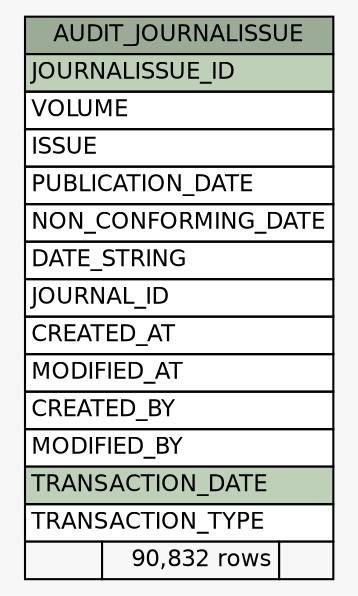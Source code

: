 // dot 2.38.0 on Windows 10 10.0
// SchemaSpy rev Unknown
digraph "AUDIT_JOURNALISSUE" {
  graph [
    rankdir="RL"
    bgcolor="#f7f7f7"
    nodesep="0.18"
    ranksep="0.46"
    fontname="Helvetica"
    fontsize="11"
  ];
  node [
    fontname="Helvetica"
    fontsize="11"
    shape="plaintext"
  ];
  edge [
    arrowsize="0.8"
  ];
  "AUDIT_JOURNALISSUE" [
    label=<
    <TABLE BORDER="0" CELLBORDER="1" CELLSPACING="0" BGCOLOR="#ffffff">
      <TR><TD COLSPAN="3" BGCOLOR="#9bab96" ALIGN="CENTER">AUDIT_JOURNALISSUE</TD></TR>
      <TR><TD PORT="JOURNALISSUE_ID" COLSPAN="3" BGCOLOR="#bed1b8" ALIGN="LEFT">JOURNALISSUE_ID</TD></TR>
      <TR><TD PORT="VOLUME" COLSPAN="3" ALIGN="LEFT">VOLUME</TD></TR>
      <TR><TD PORT="ISSUE" COLSPAN="3" ALIGN="LEFT">ISSUE</TD></TR>
      <TR><TD PORT="PUBLICATION_DATE" COLSPAN="3" ALIGN="LEFT">PUBLICATION_DATE</TD></TR>
      <TR><TD PORT="NON_CONFORMING_DATE" COLSPAN="3" ALIGN="LEFT">NON_CONFORMING_DATE</TD></TR>
      <TR><TD PORT="DATE_STRING" COLSPAN="3" ALIGN="LEFT">DATE_STRING</TD></TR>
      <TR><TD PORT="JOURNAL_ID" COLSPAN="3" ALIGN="LEFT">JOURNAL_ID</TD></TR>
      <TR><TD PORT="CREATED_AT" COLSPAN="3" ALIGN="LEFT">CREATED_AT</TD></TR>
      <TR><TD PORT="MODIFIED_AT" COLSPAN="3" ALIGN="LEFT">MODIFIED_AT</TD></TR>
      <TR><TD PORT="CREATED_BY" COLSPAN="3" ALIGN="LEFT">CREATED_BY</TD></TR>
      <TR><TD PORT="MODIFIED_BY" COLSPAN="3" ALIGN="LEFT">MODIFIED_BY</TD></TR>
      <TR><TD PORT="TRANSACTION_DATE" COLSPAN="3" BGCOLOR="#bed1b8" ALIGN="LEFT">TRANSACTION_DATE</TD></TR>
      <TR><TD PORT="TRANSACTION_TYPE" COLSPAN="3" ALIGN="LEFT">TRANSACTION_TYPE</TD></TR>
      <TR><TD ALIGN="LEFT" BGCOLOR="#f7f7f7">  </TD><TD ALIGN="RIGHT" BGCOLOR="#f7f7f7">90,832 rows</TD><TD ALIGN="RIGHT" BGCOLOR="#f7f7f7">  </TD></TR>
    </TABLE>>
    URL="tables/AUDIT_JOURNALISSUE.html"
    tooltip="AUDIT_JOURNALISSUE"
  ];
}
